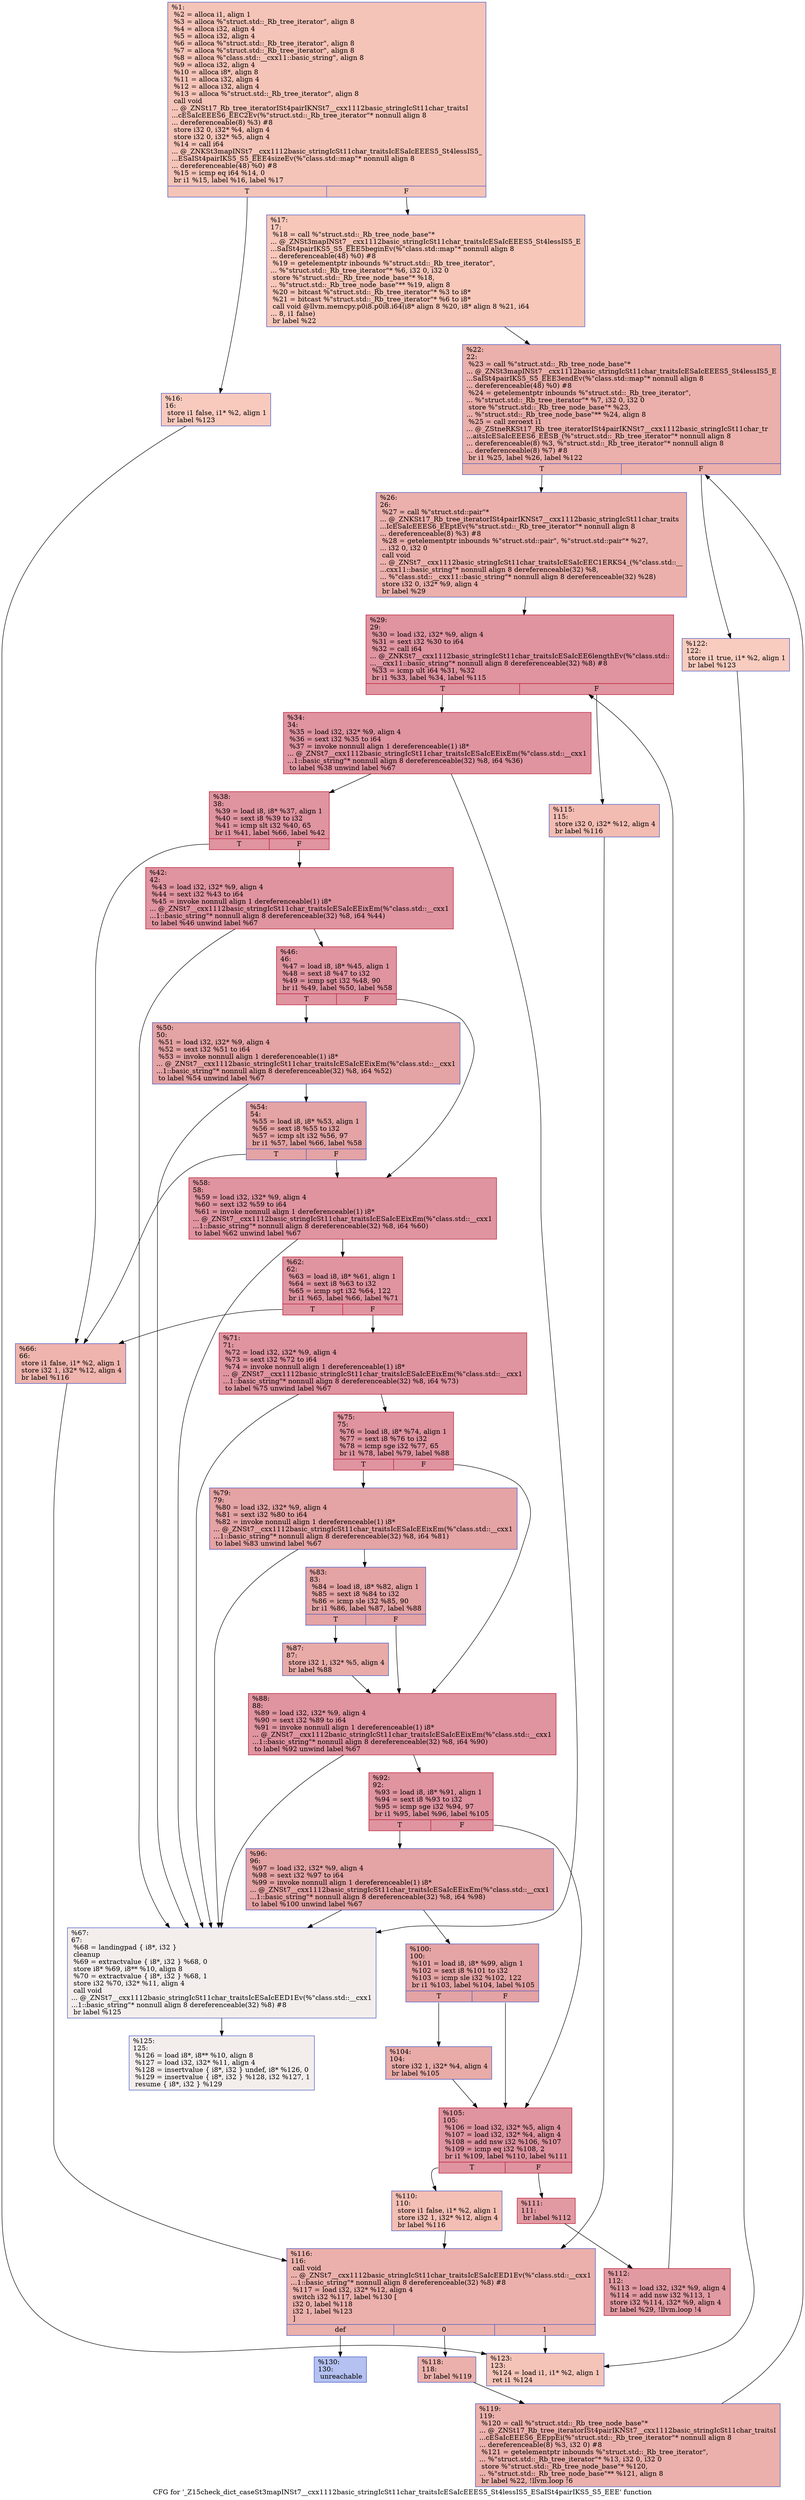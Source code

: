digraph "CFG for '_Z15check_dict_caseSt3mapINSt7__cxx1112basic_stringIcSt11char_traitsIcESaIcEEES5_St4lessIS5_ESaISt4pairIKS5_S5_EEE' function" {
	label="CFG for '_Z15check_dict_caseSt3mapINSt7__cxx1112basic_stringIcSt11char_traitsIcESaIcEEES5_St4lessIS5_ESaISt4pairIKS5_S5_EEE' function";

	Node0x55c2c0e41760 [shape=record,color="#3d50c3ff", style=filled, fillcolor="#e97a5f70",label="{%1:\l  %2 = alloca i1, align 1\l  %3 = alloca %\"struct.std::_Rb_tree_iterator\", align 8\l  %4 = alloca i32, align 4\l  %5 = alloca i32, align 4\l  %6 = alloca %\"struct.std::_Rb_tree_iterator\", align 8\l  %7 = alloca %\"struct.std::_Rb_tree_iterator\", align 8\l  %8 = alloca %\"class.std::__cxx11::basic_string\", align 8\l  %9 = alloca i32, align 4\l  %10 = alloca i8*, align 8\l  %11 = alloca i32, align 4\l  %12 = alloca i32, align 4\l  %13 = alloca %\"struct.std::_Rb_tree_iterator\", align 8\l  call void\l... @_ZNSt17_Rb_tree_iteratorISt4pairIKNSt7__cxx1112basic_stringIcSt11char_traitsI\l...cESaIcEEES6_EEC2Ev(%\"struct.std::_Rb_tree_iterator\"* nonnull align 8\l... dereferenceable(8) %3) #8\l  store i32 0, i32* %4, align 4\l  store i32 0, i32* %5, align 4\l  %14 = call i64\l... @_ZNKSt3mapINSt7__cxx1112basic_stringIcSt11char_traitsIcESaIcEEES5_St4lessIS5_\l...ESaISt4pairIKS5_S5_EEE4sizeEv(%\"class.std::map\"* nonnull align 8\l... dereferenceable(48) %0) #8\l  %15 = icmp eq i64 %14, 0\l  br i1 %15, label %16, label %17\l|{<s0>T|<s1>F}}"];
	Node0x55c2c0e41760:s0 -> Node0x55c2c0e42c50;
	Node0x55c2c0e41760:s1 -> Node0x55c2c0e42ca0;
	Node0x55c2c0e42c50 [shape=record,color="#3d50c3ff", style=filled, fillcolor="#ef886b70",label="{%16:\l16:                                               \l  store i1 false, i1* %2, align 1\l  br label %123\l}"];
	Node0x55c2c0e42c50 -> Node0x55c2c0e42e10;
	Node0x55c2c0e42ca0 [shape=record,color="#3d50c3ff", style=filled, fillcolor="#ec7f6370",label="{%17:\l17:                                               \l  %18 = call %\"struct.std::_Rb_tree_node_base\"*\l... @_ZNSt3mapINSt7__cxx1112basic_stringIcSt11char_traitsIcESaIcEEES5_St4lessIS5_E\l...SaISt4pairIKS5_S5_EEE5beginEv(%\"class.std::map\"* nonnull align 8\l... dereferenceable(48) %0) #8\l  %19 = getelementptr inbounds %\"struct.std::_Rb_tree_iterator\",\l... %\"struct.std::_Rb_tree_iterator\"* %6, i32 0, i32 0\l  store %\"struct.std::_Rb_tree_node_base\"* %18,\l... %\"struct.std::_Rb_tree_node_base\"** %19, align 8\l  %20 = bitcast %\"struct.std::_Rb_tree_iterator\"* %3 to i8*\l  %21 = bitcast %\"struct.std::_Rb_tree_iterator\"* %6 to i8*\l  call void @llvm.memcpy.p0i8.p0i8.i64(i8* align 8 %20, i8* align 8 %21, i64\l... 8, i1 false)\l  br label %22\l}"];
	Node0x55c2c0e42ca0 -> Node0x55c2c0e43660;
	Node0x55c2c0e43660 [shape=record,color="#3d50c3ff", style=filled, fillcolor="#d24b4070",label="{%22:\l22:                                               \l  %23 = call %\"struct.std::_Rb_tree_node_base\"*\l... @_ZNSt3mapINSt7__cxx1112basic_stringIcSt11char_traitsIcESaIcEEES5_St4lessIS5_E\l...SaISt4pairIKS5_S5_EEE3endEv(%\"class.std::map\"* nonnull align 8\l... dereferenceable(48) %0) #8\l  %24 = getelementptr inbounds %\"struct.std::_Rb_tree_iterator\",\l... %\"struct.std::_Rb_tree_iterator\"* %7, i32 0, i32 0\l  store %\"struct.std::_Rb_tree_node_base\"* %23,\l... %\"struct.std::_Rb_tree_node_base\"** %24, align 8\l  %25 = call zeroext i1\l... @_ZStneRKSt17_Rb_tree_iteratorISt4pairIKNSt7__cxx1112basic_stringIcSt11char_tr\l...aitsIcESaIcEEES6_EESB_(%\"struct.std::_Rb_tree_iterator\"* nonnull align 8\l... dereferenceable(8) %3, %\"struct.std::_Rb_tree_iterator\"* nonnull align 8\l... dereferenceable(8) %7) #8\l  br i1 %25, label %26, label %122\l|{<s0>T|<s1>F}}"];
	Node0x55c2c0e43660:s0 -> Node0x55c2c0e43e60;
	Node0x55c2c0e43660:s1 -> Node0x55c2c0e43eb0;
	Node0x55c2c0e43e60 [shape=record,color="#3d50c3ff", style=filled, fillcolor="#d24b4070",label="{%26:\l26:                                               \l  %27 = call %\"struct.std::pair\"*\l... @_ZNKSt17_Rb_tree_iteratorISt4pairIKNSt7__cxx1112basic_stringIcSt11char_traits\l...IcESaIcEEES6_EEptEv(%\"struct.std::_Rb_tree_iterator\"* nonnull align 8\l... dereferenceable(8) %3) #8\l  %28 = getelementptr inbounds %\"struct.std::pair\", %\"struct.std::pair\"* %27,\l... i32 0, i32 0\l  call void\l... @_ZNSt7__cxx1112basic_stringIcSt11char_traitsIcESaIcEEC1ERKS4_(%\"class.std::__\l...cxx11::basic_string\"* nonnull align 8 dereferenceable(32) %8,\l... %\"class.std::__cxx11::basic_string\"* nonnull align 8 dereferenceable(32) %28)\l  store i32 0, i32* %9, align 4\l  br label %29\l}"];
	Node0x55c2c0e43e60 -> Node0x55c2c0e44330;
	Node0x55c2c0e44330 [shape=record,color="#b70d28ff", style=filled, fillcolor="#b70d2870",label="{%29:\l29:                                               \l  %30 = load i32, i32* %9, align 4\l  %31 = sext i32 %30 to i64\l  %32 = call i64\l... @_ZNKSt7__cxx1112basic_stringIcSt11char_traitsIcESaIcEE6lengthEv(%\"class.std::\l...__cxx11::basic_string\"* nonnull align 8 dereferenceable(32) %8) #8\l  %33 = icmp ult i64 %31, %32\l  br i1 %33, label %34, label %115\l|{<s0>T|<s1>F}}"];
	Node0x55c2c0e44330:s0 -> Node0x55c2c0e447e0;
	Node0x55c2c0e44330:s1 -> Node0x55c2c0e44d30;
	Node0x55c2c0e447e0 [shape=record,color="#b70d28ff", style=filled, fillcolor="#b70d2870",label="{%34:\l34:                                               \l  %35 = load i32, i32* %9, align 4\l  %36 = sext i32 %35 to i64\l  %37 = invoke nonnull align 1 dereferenceable(1) i8*\l... @_ZNSt7__cxx1112basic_stringIcSt11char_traitsIcESaIcEEixEm(%\"class.std::__cxx1\l...1::basic_string\"* nonnull align 8 dereferenceable(32) %8, i64 %36)\l          to label %38 unwind label %67\l}"];
	Node0x55c2c0e447e0 -> Node0x55c2c0e44fa0;
	Node0x55c2c0e447e0 -> Node0x55c2c0e44ff0;
	Node0x55c2c0e44fa0 [shape=record,color="#b70d28ff", style=filled, fillcolor="#b70d2870",label="{%38:\l38:                                               \l  %39 = load i8, i8* %37, align 1\l  %40 = sext i8 %39 to i32\l  %41 = icmp slt i32 %40, 65\l  br i1 %41, label %66, label %42\l|{<s0>T|<s1>F}}"];
	Node0x55c2c0e44fa0:s0 -> Node0x55c2c0e44f50;
	Node0x55c2c0e44fa0:s1 -> Node0x55c2c0e45550;
	Node0x55c2c0e45550 [shape=record,color="#b70d28ff", style=filled, fillcolor="#b70d2870",label="{%42:\l42:                                               \l  %43 = load i32, i32* %9, align 4\l  %44 = sext i32 %43 to i64\l  %45 = invoke nonnull align 1 dereferenceable(1) i8*\l... @_ZNSt7__cxx1112basic_stringIcSt11char_traitsIcESaIcEEixEm(%\"class.std::__cxx1\l...1::basic_string\"* nonnull align 8 dereferenceable(32) %8, i64 %44)\l          to label %46 unwind label %67\l}"];
	Node0x55c2c0e45550 -> Node0x55c2c0e457c0;
	Node0x55c2c0e45550 -> Node0x55c2c0e44ff0;
	Node0x55c2c0e457c0 [shape=record,color="#b70d28ff", style=filled, fillcolor="#b70d2870",label="{%46:\l46:                                               \l  %47 = load i8, i8* %45, align 1\l  %48 = sext i8 %47 to i32\l  %49 = icmp sgt i32 %48, 90\l  br i1 %49, label %50, label %58\l|{<s0>T|<s1>F}}"];
	Node0x55c2c0e457c0:s0 -> Node0x55c2c0e45770;
	Node0x55c2c0e457c0:s1 -> Node0x55c2c0e45b00;
	Node0x55c2c0e45770 [shape=record,color="#3d50c3ff", style=filled, fillcolor="#c32e3170",label="{%50:\l50:                                               \l  %51 = load i32, i32* %9, align 4\l  %52 = sext i32 %51 to i64\l  %53 = invoke nonnull align 1 dereferenceable(1) i8*\l... @_ZNSt7__cxx1112basic_stringIcSt11char_traitsIcESaIcEEixEm(%\"class.std::__cxx1\l...1::basic_string\"* nonnull align 8 dereferenceable(32) %8, i64 %52)\l          to label %54 unwind label %67\l}"];
	Node0x55c2c0e45770 -> Node0x55c2c0e45d70;
	Node0x55c2c0e45770 -> Node0x55c2c0e44ff0;
	Node0x55c2c0e45d70 [shape=record,color="#3d50c3ff", style=filled, fillcolor="#c32e3170",label="{%54:\l54:                                               \l  %55 = load i8, i8* %53, align 1\l  %56 = sext i8 %55 to i32\l  %57 = icmp slt i32 %56, 97\l  br i1 %57, label %66, label %58\l|{<s0>T|<s1>F}}"];
	Node0x55c2c0e45d70:s0 -> Node0x55c2c0e44f50;
	Node0x55c2c0e45d70:s1 -> Node0x55c2c0e45b00;
	Node0x55c2c0e45b00 [shape=record,color="#b70d28ff", style=filled, fillcolor="#b70d2870",label="{%58:\l58:                                               \l  %59 = load i32, i32* %9, align 4\l  %60 = sext i32 %59 to i64\l  %61 = invoke nonnull align 1 dereferenceable(1) i8*\l... @_ZNSt7__cxx1112basic_stringIcSt11char_traitsIcESaIcEEixEm(%\"class.std::__cxx1\l...1::basic_string\"* nonnull align 8 dereferenceable(32) %8, i64 %60)\l          to label %62 unwind label %67\l}"];
	Node0x55c2c0e45b00 -> Node0x55c2c0e46240;
	Node0x55c2c0e45b00 -> Node0x55c2c0e44ff0;
	Node0x55c2c0e46240 [shape=record,color="#b70d28ff", style=filled, fillcolor="#b70d2870",label="{%62:\l62:                                               \l  %63 = load i8, i8* %61, align 1\l  %64 = sext i8 %63 to i32\l  %65 = icmp sgt i32 %64, 122\l  br i1 %65, label %66, label %71\l|{<s0>T|<s1>F}}"];
	Node0x55c2c0e46240:s0 -> Node0x55c2c0e44f50;
	Node0x55c2c0e46240:s1 -> Node0x55c2c0e45d20;
	Node0x55c2c0e44f50 [shape=record,color="#3d50c3ff", style=filled, fillcolor="#d8564670",label="{%66:\l66:                                               \l  store i1 false, i1* %2, align 1\l  store i32 1, i32* %12, align 4\l  br label %116\l}"];
	Node0x55c2c0e44f50 -> Node0x55c2c0e46b60;
	Node0x55c2c0e44ff0 [shape=record,color="#3d50c3ff", style=filled, fillcolor="#e3d9d370",label="{%67:\l67:                                               \l  %68 = landingpad \{ i8*, i32 \}\l          cleanup\l  %69 = extractvalue \{ i8*, i32 \} %68, 0\l  store i8* %69, i8** %10, align 8\l  %70 = extractvalue \{ i8*, i32 \} %68, 1\l  store i32 %70, i32* %11, align 4\l  call void\l... @_ZNSt7__cxx1112basic_stringIcSt11char_traitsIcESaIcEED1Ev(%\"class.std::__cxx1\l...1::basic_string\"* nonnull align 8 dereferenceable(32) %8) #8\l  br label %125\l}"];
	Node0x55c2c0e44ff0 -> Node0x55c2c0e46eb0;
	Node0x55c2c0e45d20 [shape=record,color="#b70d28ff", style=filled, fillcolor="#b70d2870",label="{%71:\l71:                                               \l  %72 = load i32, i32* %9, align 4\l  %73 = sext i32 %72 to i64\l  %74 = invoke nonnull align 1 dereferenceable(1) i8*\l... @_ZNSt7__cxx1112basic_stringIcSt11char_traitsIcESaIcEEixEm(%\"class.std::__cxx1\l...1::basic_string\"* nonnull align 8 dereferenceable(32) %8, i64 %73)\l          to label %75 unwind label %67\l}"];
	Node0x55c2c0e45d20 -> Node0x55c2c0e47320;
	Node0x55c2c0e45d20 -> Node0x55c2c0e44ff0;
	Node0x55c2c0e47320 [shape=record,color="#b70d28ff", style=filled, fillcolor="#b70d2870",label="{%75:\l75:                                               \l  %76 = load i8, i8* %74, align 1\l  %77 = sext i8 %76 to i32\l  %78 = icmp sge i32 %77, 65\l  br i1 %78, label %79, label %88\l|{<s0>T|<s1>F}}"];
	Node0x55c2c0e47320:s0 -> Node0x55c2c0e472d0;
	Node0x55c2c0e47320:s1 -> Node0x55c2c0e47650;
	Node0x55c2c0e472d0 [shape=record,color="#3d50c3ff", style=filled, fillcolor="#c32e3170",label="{%79:\l79:                                               \l  %80 = load i32, i32* %9, align 4\l  %81 = sext i32 %80 to i64\l  %82 = invoke nonnull align 1 dereferenceable(1) i8*\l... @_ZNSt7__cxx1112basic_stringIcSt11char_traitsIcESaIcEEixEm(%\"class.std::__cxx1\l...1::basic_string\"* nonnull align 8 dereferenceable(32) %8, i64 %81)\l          to label %83 unwind label %67\l}"];
	Node0x55c2c0e472d0 -> Node0x55c2c0e47880;
	Node0x55c2c0e472d0 -> Node0x55c2c0e44ff0;
	Node0x55c2c0e47880 [shape=record,color="#3d50c3ff", style=filled, fillcolor="#c32e3170",label="{%83:\l83:                                               \l  %84 = load i8, i8* %82, align 1\l  %85 = sext i8 %84 to i32\l  %86 = icmp sle i32 %85, 90\l  br i1 %86, label %87, label %88\l|{<s0>T|<s1>F}}"];
	Node0x55c2c0e47880:s0 -> Node0x55c2c0e47830;
	Node0x55c2c0e47880:s1 -> Node0x55c2c0e47650;
	Node0x55c2c0e47830 [shape=record,color="#3d50c3ff", style=filled, fillcolor="#cc403a70",label="{%87:\l87:                                               \l  store i32 1, i32* %5, align 4\l  br label %88\l}"];
	Node0x55c2c0e47830 -> Node0x55c2c0e47650;
	Node0x55c2c0e47650 [shape=record,color="#b70d28ff", style=filled, fillcolor="#b70d2870",label="{%88:\l88:                                               \l  %89 = load i32, i32* %9, align 4\l  %90 = sext i32 %89 to i64\l  %91 = invoke nonnull align 1 dereferenceable(1) i8*\l... @_ZNSt7__cxx1112basic_stringIcSt11char_traitsIcESaIcEEixEm(%\"class.std::__cxx1\l...1::basic_string\"* nonnull align 8 dereferenceable(32) %8, i64 %90)\l          to label %92 unwind label %67\l}"];
	Node0x55c2c0e47650 -> Node0x55c2c0e47e70;
	Node0x55c2c0e47650 -> Node0x55c2c0e44ff0;
	Node0x55c2c0e47e70 [shape=record,color="#b70d28ff", style=filled, fillcolor="#b70d2870",label="{%92:\l92:                                               \l  %93 = load i8, i8* %91, align 1\l  %94 = sext i8 %93 to i32\l  %95 = icmp sge i32 %94, 97\l  br i1 %95, label %96, label %105\l|{<s0>T|<s1>F}}"];
	Node0x55c2c0e47e70:s0 -> Node0x55c2c0e47e20;
	Node0x55c2c0e47e70:s1 -> Node0x55c2c0e48180;
	Node0x55c2c0e47e20 [shape=record,color="#3d50c3ff", style=filled, fillcolor="#c32e3170",label="{%96:\l96:                                               \l  %97 = load i32, i32* %9, align 4\l  %98 = sext i32 %97 to i64\l  %99 = invoke nonnull align 1 dereferenceable(1) i8*\l... @_ZNSt7__cxx1112basic_stringIcSt11char_traitsIcESaIcEEixEm(%\"class.std::__cxx1\l...1::basic_string\"* nonnull align 8 dereferenceable(32) %8, i64 %98)\l          to label %100 unwind label %67\l}"];
	Node0x55c2c0e47e20 -> Node0x55c2c0e483b0;
	Node0x55c2c0e47e20 -> Node0x55c2c0e44ff0;
	Node0x55c2c0e483b0 [shape=record,color="#3d50c3ff", style=filled, fillcolor="#c32e3170",label="{%100:\l100:                                              \l  %101 = load i8, i8* %99, align 1\l  %102 = sext i8 %101 to i32\l  %103 = icmp sle i32 %102, 122\l  br i1 %103, label %104, label %105\l|{<s0>T|<s1>F}}"];
	Node0x55c2c0e483b0:s0 -> Node0x55c2c0e48360;
	Node0x55c2c0e483b0:s1 -> Node0x55c2c0e48180;
	Node0x55c2c0e48360 [shape=record,color="#3d50c3ff", style=filled, fillcolor="#cc403a70",label="{%104:\l104:                                              \l  store i32 1, i32* %4, align 4\l  br label %105\l}"];
	Node0x55c2c0e48360 -> Node0x55c2c0e48180;
	Node0x55c2c0e48180 [shape=record,color="#b70d28ff", style=filled, fillcolor="#b70d2870",label="{%105:\l105:                                              \l  %106 = load i32, i32* %5, align 4\l  %107 = load i32, i32* %4, align 4\l  %108 = add nsw i32 %106, %107\l  %109 = icmp eq i32 %108, 2\l  br i1 %109, label %110, label %111\l|{<s0>T|<s1>F}}"];
	Node0x55c2c0e48180:s0 -> Node0x55c2c0e48aa0;
	Node0x55c2c0e48180:s1 -> Node0x55c2c0e48af0;
	Node0x55c2c0e48aa0 [shape=record,color="#3d50c3ff", style=filled, fillcolor="#e36c5570",label="{%110:\l110:                                              \l  store i1 false, i1* %2, align 1\l  store i32 1, i32* %12, align 4\l  br label %116\l}"];
	Node0x55c2c0e48aa0 -> Node0x55c2c0e46b60;
	Node0x55c2c0e48af0 [shape=record,color="#b70d28ff", style=filled, fillcolor="#bb1b2c70",label="{%111:\l111:                                              \l  br label %112\l}"];
	Node0x55c2c0e48af0 -> Node0x55c2c0e48d80;
	Node0x55c2c0e48d80 [shape=record,color="#b70d28ff", style=filled, fillcolor="#bb1b2c70",label="{%112:\l112:                                              \l  %113 = load i32, i32* %9, align 4\l  %114 = add nsw i32 %113, 1\l  store i32 %114, i32* %9, align 4\l  br label %29, !llvm.loop !4\l}"];
	Node0x55c2c0e48d80 -> Node0x55c2c0e44330;
	Node0x55c2c0e44d30 [shape=record,color="#3d50c3ff", style=filled, fillcolor="#e1675170",label="{%115:\l115:                                              \l  store i32 0, i32* %12, align 4\l  br label %116\l}"];
	Node0x55c2c0e44d30 -> Node0x55c2c0e46b60;
	Node0x55c2c0e46b60 [shape=record,color="#3d50c3ff", style=filled, fillcolor="#d24b4070",label="{%116:\l116:                                              \l  call void\l... @_ZNSt7__cxx1112basic_stringIcSt11char_traitsIcESaIcEED1Ev(%\"class.std::__cxx1\l...1::basic_string\"* nonnull align 8 dereferenceable(32) %8) #8\l  %117 = load i32, i32* %12, align 4\l  switch i32 %117, label %130 [\l    i32 0, label %118\l    i32 1, label %123\l  ]\l|{<s0>def|<s1>0|<s2>1}}"];
	Node0x55c2c0e46b60:s0 -> Node0x55c2c0e49b50;
	Node0x55c2c0e46b60:s1 -> Node0x55c2c0e49d20;
	Node0x55c2c0e46b60:s2 -> Node0x55c2c0e42e10;
	Node0x55c2c0e49d20 [shape=record,color="#3d50c3ff", style=filled, fillcolor="#d24b4070",label="{%118:\l118:                                              \l  br label %119\l}"];
	Node0x55c2c0e49d20 -> Node0x55c2c0e49e90;
	Node0x55c2c0e49e90 [shape=record,color="#3d50c3ff", style=filled, fillcolor="#d24b4070",label="{%119:\l119:                                              \l  %120 = call %\"struct.std::_Rb_tree_node_base\"*\l... @_ZNSt17_Rb_tree_iteratorISt4pairIKNSt7__cxx1112basic_stringIcSt11char_traitsI\l...cESaIcEEES6_EEppEi(%\"struct.std::_Rb_tree_iterator\"* nonnull align 8\l... dereferenceable(8) %3, i32 0) #8\l  %121 = getelementptr inbounds %\"struct.std::_Rb_tree_iterator\",\l... %\"struct.std::_Rb_tree_iterator\"* %13, i32 0, i32 0\l  store %\"struct.std::_Rb_tree_node_base\"* %120,\l... %\"struct.std::_Rb_tree_node_base\"** %121, align 8\l  br label %22, !llvm.loop !6\l}"];
	Node0x55c2c0e49e90 -> Node0x55c2c0e43660;
	Node0x55c2c0e43eb0 [shape=record,color="#3d50c3ff", style=filled, fillcolor="#f08b6e70",label="{%122:\l122:                                              \l  store i1 true, i1* %2, align 1\l  br label %123\l}"];
	Node0x55c2c0e43eb0 -> Node0x55c2c0e42e10;
	Node0x55c2c0e42e10 [shape=record,color="#3d50c3ff", style=filled, fillcolor="#e97a5f70",label="{%123:\l123:                                              \l  %124 = load i1, i1* %2, align 1\l  ret i1 %124\l}"];
	Node0x55c2c0e46eb0 [shape=record,color="#3d50c3ff", style=filled, fillcolor="#e3d9d370",label="{%125:\l125:                                              \l  %126 = load i8*, i8** %10, align 8\l  %127 = load i32, i32* %11, align 4\l  %128 = insertvalue \{ i8*, i32 \} undef, i8* %126, 0\l  %129 = insertvalue \{ i8*, i32 \} %128, i32 %127, 1\l  resume \{ i8*, i32 \} %129\l}"];
	Node0x55c2c0e49b50 [shape=record,color="#3d50c3ff", style=filled, fillcolor="#5572df70",label="{%130:\l130:                                              \l  unreachable\l}"];
}
